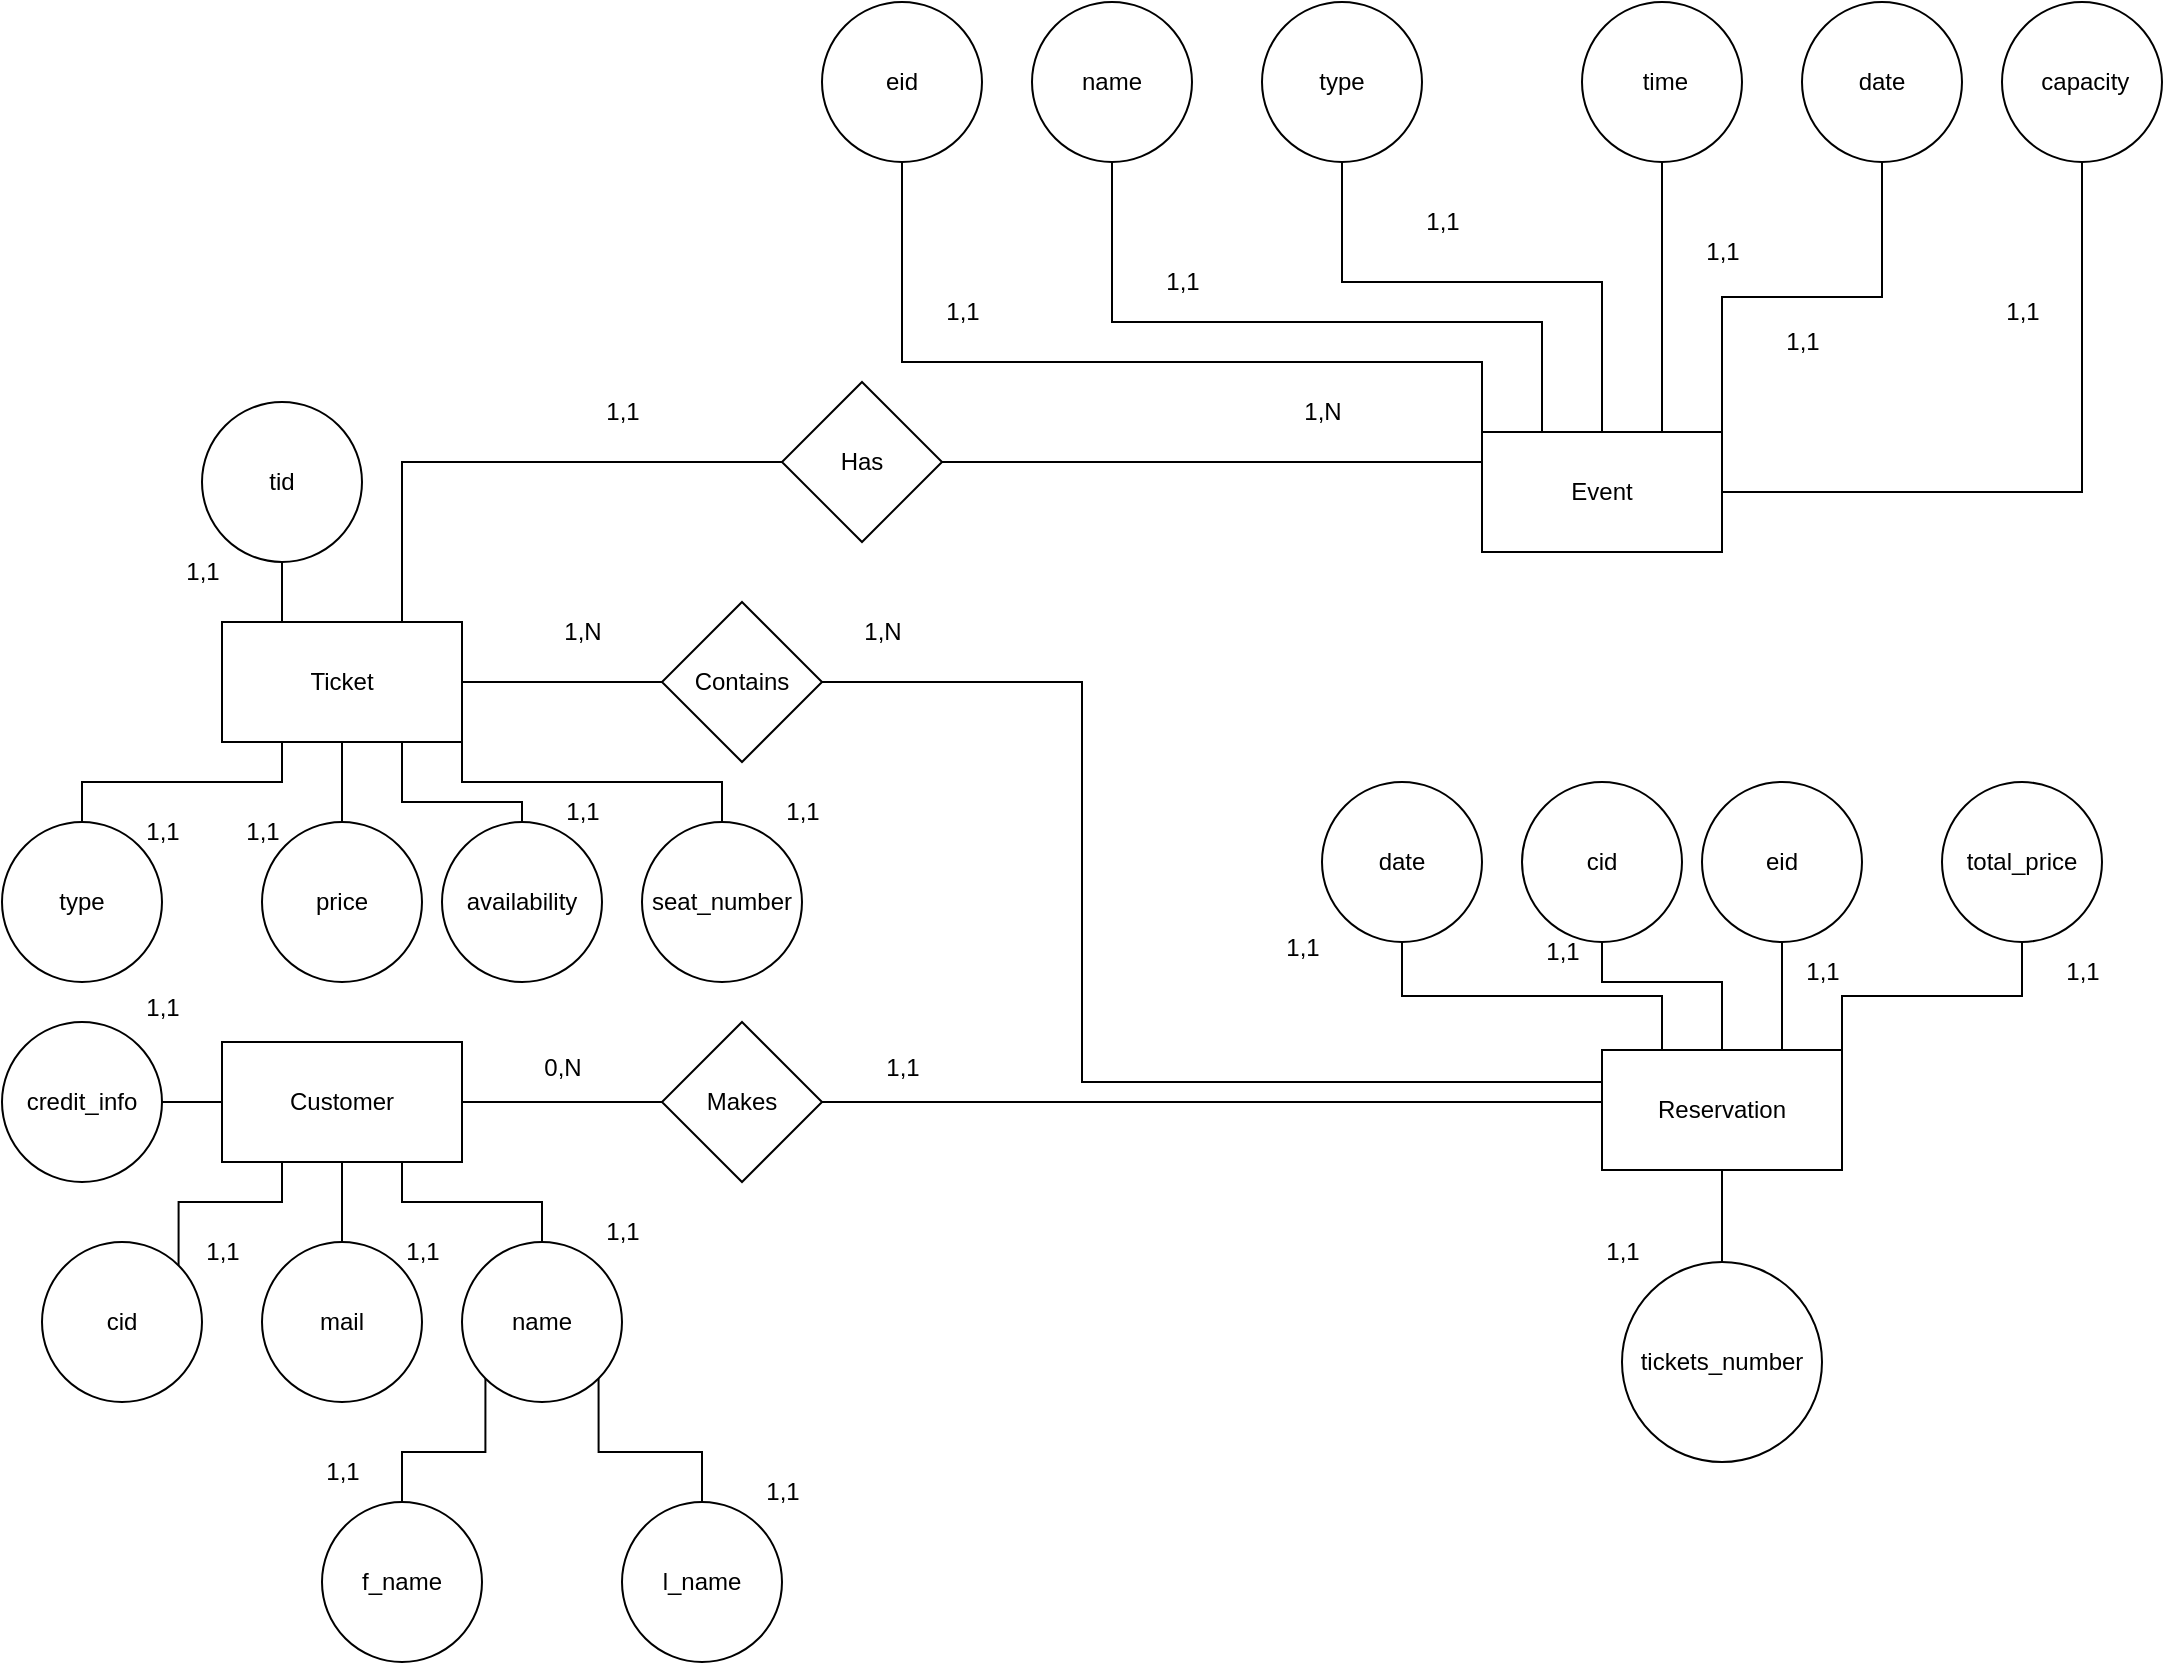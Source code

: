 <mxfile version="24.8.3">
  <diagram name="Page-1" id="lSfYvXwJJSKiwprr-NW_">
    <mxGraphModel dx="1050" dy="1343" grid="1" gridSize="10" guides="1" tooltips="1" connect="1" arrows="1" fold="1" page="1" pageScale="1" pageWidth="1169" pageHeight="827" math="0" shadow="0">
      <root>
        <mxCell id="0" />
        <mxCell id="1" parent="0" />
        <mxCell id="uk5T1yYV-4vCUlkxO84s-7" style="edgeStyle=orthogonalEdgeStyle;rounded=0;orthogonalLoop=1;jettySize=auto;html=1;exitX=0;exitY=0.5;exitDx=0;exitDy=0;entryX=1;entryY=0.5;entryDx=0;entryDy=0;endArrow=none;endFill=0;" parent="1" source="uk5T1yYV-4vCUlkxO84s-1" target="uk5T1yYV-4vCUlkxO84s-5" edge="1">
          <mxGeometry relative="1" as="geometry">
            <Array as="points">
              <mxPoint x="810" y="370" />
              <mxPoint x="550" y="370" />
              <mxPoint x="550" y="170" />
            </Array>
          </mxGeometry>
        </mxCell>
        <mxCell id="uk5T1yYV-4vCUlkxO84s-41" style="edgeStyle=orthogonalEdgeStyle;rounded=0;orthogonalLoop=1;jettySize=auto;html=1;exitX=0.5;exitY=1;exitDx=0;exitDy=0;entryX=0.5;entryY=0;entryDx=0;entryDy=0;endArrow=none;endFill=0;" parent="1" source="uk5T1yYV-4vCUlkxO84s-1" target="uk5T1yYV-4vCUlkxO84s-40" edge="1">
          <mxGeometry relative="1" as="geometry" />
        </mxCell>
        <mxCell id="uk5T1yYV-4vCUlkxO84s-1" value="Reservation" style="rounded=0;whiteSpace=wrap;html=1;" parent="1" vertex="1">
          <mxGeometry x="810" y="354" width="120" height="60" as="geometry" />
        </mxCell>
        <mxCell id="uk5T1yYV-4vCUlkxO84s-9" value="" style="edgeStyle=orthogonalEdgeStyle;rounded=0;orthogonalLoop=1;jettySize=auto;html=1;endArrow=none;endFill=0;" parent="1" source="uk5T1yYV-4vCUlkxO84s-2" target="uk5T1yYV-4vCUlkxO84s-8" edge="1">
          <mxGeometry relative="1" as="geometry" />
        </mxCell>
        <mxCell id="uk5T1yYV-4vCUlkxO84s-65" style="edgeStyle=orthogonalEdgeStyle;rounded=0;orthogonalLoop=1;jettySize=auto;html=1;exitX=0;exitY=0.5;exitDx=0;exitDy=0;entryX=1;entryY=0.5;entryDx=0;entryDy=0;endArrow=none;endFill=0;" parent="1" source="uk5T1yYV-4vCUlkxO84s-2" target="uk5T1yYV-4vCUlkxO84s-61" edge="1">
          <mxGeometry relative="1" as="geometry" />
        </mxCell>
        <mxCell id="uk5T1yYV-4vCUlkxO84s-66" style="edgeStyle=orthogonalEdgeStyle;rounded=0;orthogonalLoop=1;jettySize=auto;html=1;exitX=0.25;exitY=1;exitDx=0;exitDy=0;entryX=1;entryY=0;entryDx=0;entryDy=0;endArrow=none;endFill=0;" parent="1" source="uk5T1yYV-4vCUlkxO84s-2" target="uk5T1yYV-4vCUlkxO84s-60" edge="1">
          <mxGeometry relative="1" as="geometry" />
        </mxCell>
        <mxCell id="uk5T1yYV-4vCUlkxO84s-67" style="edgeStyle=orthogonalEdgeStyle;rounded=0;orthogonalLoop=1;jettySize=auto;html=1;exitX=0.5;exitY=1;exitDx=0;exitDy=0;entryX=0.5;entryY=0;entryDx=0;entryDy=0;endArrow=none;endFill=0;" parent="1" source="uk5T1yYV-4vCUlkxO84s-2" target="uk5T1yYV-4vCUlkxO84s-59" edge="1">
          <mxGeometry relative="1" as="geometry" />
        </mxCell>
        <mxCell id="uk5T1yYV-4vCUlkxO84s-68" style="edgeStyle=orthogonalEdgeStyle;rounded=0;orthogonalLoop=1;jettySize=auto;html=1;exitX=0.75;exitY=1;exitDx=0;exitDy=0;entryX=0.5;entryY=0;entryDx=0;entryDy=0;endArrow=none;endFill=0;" parent="1" source="uk5T1yYV-4vCUlkxO84s-2" target="uk5T1yYV-4vCUlkxO84s-64" edge="1">
          <mxGeometry relative="1" as="geometry" />
        </mxCell>
        <mxCell id="uk5T1yYV-4vCUlkxO84s-2" value="Customer" style="rounded=0;whiteSpace=wrap;html=1;" parent="1" vertex="1">
          <mxGeometry x="120" y="350" width="120" height="60" as="geometry" />
        </mxCell>
        <mxCell id="-a2zxC-v7SwTd9i5o0JC-10" style="edgeStyle=orthogonalEdgeStyle;rounded=0;orthogonalLoop=1;jettySize=auto;html=1;exitX=0;exitY=0.25;exitDx=0;exitDy=0;entryX=1;entryY=0.5;entryDx=0;entryDy=0;endArrow=none;endFill=0;" edge="1" parent="1" source="uk5T1yYV-4vCUlkxO84s-3" target="-a2zxC-v7SwTd9i5o0JC-4">
          <mxGeometry relative="1" as="geometry" />
        </mxCell>
        <mxCell id="uk5T1yYV-4vCUlkxO84s-3" value="Event" style="rounded=0;whiteSpace=wrap;html=1;" parent="1" vertex="1">
          <mxGeometry x="750" y="45" width="120" height="60" as="geometry" />
        </mxCell>
        <mxCell id="uk5T1yYV-4vCUlkxO84s-6" value="" style="edgeStyle=orthogonalEdgeStyle;rounded=0;orthogonalLoop=1;jettySize=auto;html=1;endArrow=none;endFill=0;" parent="1" source="uk5T1yYV-4vCUlkxO84s-4" target="uk5T1yYV-4vCUlkxO84s-5" edge="1">
          <mxGeometry relative="1" as="geometry" />
        </mxCell>
        <mxCell id="uk5T1yYV-4vCUlkxO84s-47" value="" style="edgeStyle=orthogonalEdgeStyle;rounded=0;orthogonalLoop=1;jettySize=auto;html=1;endArrow=none;endFill=0;" parent="1" source="uk5T1yYV-4vCUlkxO84s-4" target="uk5T1yYV-4vCUlkxO84s-46" edge="1">
          <mxGeometry relative="1" as="geometry">
            <Array as="points">
              <mxPoint x="150" y="130" />
              <mxPoint x="150" y="130" />
            </Array>
          </mxGeometry>
        </mxCell>
        <mxCell id="uk5T1yYV-4vCUlkxO84s-54" style="edgeStyle=orthogonalEdgeStyle;rounded=0;orthogonalLoop=1;jettySize=auto;html=1;exitX=0.25;exitY=1;exitDx=0;exitDy=0;entryX=0.5;entryY=0;entryDx=0;entryDy=0;endArrow=none;endFill=0;" parent="1" source="uk5T1yYV-4vCUlkxO84s-4" target="uk5T1yYV-4vCUlkxO84s-53" edge="1">
          <mxGeometry relative="1" as="geometry">
            <Array as="points">
              <mxPoint x="150" y="220" />
              <mxPoint x="50" y="220" />
            </Array>
          </mxGeometry>
        </mxCell>
        <mxCell id="uk5T1yYV-4vCUlkxO84s-55" style="edgeStyle=orthogonalEdgeStyle;rounded=0;orthogonalLoop=1;jettySize=auto;html=1;exitX=0.5;exitY=1;exitDx=0;exitDy=0;endArrow=none;endFill=0;" parent="1" source="uk5T1yYV-4vCUlkxO84s-4" target="uk5T1yYV-4vCUlkxO84s-52" edge="1">
          <mxGeometry relative="1" as="geometry" />
        </mxCell>
        <mxCell id="uk5T1yYV-4vCUlkxO84s-56" style="edgeStyle=orthogonalEdgeStyle;rounded=0;orthogonalLoop=1;jettySize=auto;html=1;exitX=0.75;exitY=1;exitDx=0;exitDy=0;entryX=0.5;entryY=0;entryDx=0;entryDy=0;endArrow=none;endFill=0;" parent="1" source="uk5T1yYV-4vCUlkxO84s-4" target="uk5T1yYV-4vCUlkxO84s-51" edge="1">
          <mxGeometry relative="1" as="geometry">
            <Array as="points">
              <mxPoint x="210" y="230" />
              <mxPoint x="270" y="230" />
            </Array>
          </mxGeometry>
        </mxCell>
        <mxCell id="uk5T1yYV-4vCUlkxO84s-73" style="edgeStyle=orthogonalEdgeStyle;rounded=0;orthogonalLoop=1;jettySize=auto;html=1;exitX=1;exitY=0.75;exitDx=0;exitDy=0;endArrow=none;endFill=0;" parent="1" source="uk5T1yYV-4vCUlkxO84s-4" target="uk5T1yYV-4vCUlkxO84s-50" edge="1">
          <mxGeometry relative="1" as="geometry">
            <Array as="points">
              <mxPoint x="240" y="220" />
              <mxPoint x="370" y="220" />
            </Array>
          </mxGeometry>
        </mxCell>
        <mxCell id="-a2zxC-v7SwTd9i5o0JC-5" style="edgeStyle=orthogonalEdgeStyle;rounded=0;orthogonalLoop=1;jettySize=auto;html=1;exitX=0.75;exitY=0;exitDx=0;exitDy=0;entryX=0;entryY=0.5;entryDx=0;entryDy=0;endArrow=none;endFill=0;" edge="1" parent="1" source="uk5T1yYV-4vCUlkxO84s-4" target="-a2zxC-v7SwTd9i5o0JC-4">
          <mxGeometry relative="1" as="geometry" />
        </mxCell>
        <mxCell id="uk5T1yYV-4vCUlkxO84s-4" value="Ticket" style="rounded=0;whiteSpace=wrap;html=1;" parent="1" vertex="1">
          <mxGeometry x="120" y="140" width="120" height="60" as="geometry" />
        </mxCell>
        <mxCell id="uk5T1yYV-4vCUlkxO84s-5" value="Contains" style="rhombus;whiteSpace=wrap;html=1;rounded=0;" parent="1" vertex="1">
          <mxGeometry x="340" y="130" width="80" height="80" as="geometry" />
        </mxCell>
        <mxCell id="uk5T1yYV-4vCUlkxO84s-11" style="edgeStyle=orthogonalEdgeStyle;rounded=0;orthogonalLoop=1;jettySize=auto;html=1;exitX=1;exitY=0.5;exitDx=0;exitDy=0;entryX=0;entryY=0.5;entryDx=0;entryDy=0;endArrow=none;endFill=0;" parent="1" source="uk5T1yYV-4vCUlkxO84s-8" target="uk5T1yYV-4vCUlkxO84s-1" edge="1">
          <mxGeometry relative="1" as="geometry">
            <Array as="points">
              <mxPoint x="810" y="380" />
            </Array>
          </mxGeometry>
        </mxCell>
        <mxCell id="uk5T1yYV-4vCUlkxO84s-8" value="Makes" style="rhombus;whiteSpace=wrap;html=1;rounded=0;" parent="1" vertex="1">
          <mxGeometry x="340" y="340" width="80" height="80" as="geometry" />
        </mxCell>
        <mxCell id="uk5T1yYV-4vCUlkxO84s-14" value="1,1" style="text;html=1;align=center;verticalAlign=middle;resizable=0;points=[];autosize=1;strokeColor=none;fillColor=none;" parent="1" vertex="1">
          <mxGeometry x="70" y="318" width="40" height="30" as="geometry" />
        </mxCell>
        <mxCell id="uk5T1yYV-4vCUlkxO84s-15" value="1,N" style="text;html=1;align=center;verticalAlign=middle;resizable=0;points=[];autosize=1;strokeColor=none;fillColor=none;" parent="1" vertex="1">
          <mxGeometry x="430" y="130" width="40" height="30" as="geometry" />
        </mxCell>
        <mxCell id="uk5T1yYV-4vCUlkxO84s-16" value="0,N" style="text;html=1;align=center;verticalAlign=middle;resizable=0;points=[];autosize=1;strokeColor=none;fillColor=none;" parent="1" vertex="1">
          <mxGeometry x="270" y="348" width="40" height="30" as="geometry" />
        </mxCell>
        <mxCell id="uk5T1yYV-4vCUlkxO84s-17" value="1,1" style="text;html=1;align=center;verticalAlign=middle;resizable=0;points=[];autosize=1;strokeColor=none;fillColor=none;" parent="1" vertex="1">
          <mxGeometry x="440" y="348" width="40" height="30" as="geometry" />
        </mxCell>
        <mxCell id="uk5T1yYV-4vCUlkxO84s-27" style="edgeStyle=orthogonalEdgeStyle;rounded=0;orthogonalLoop=1;jettySize=auto;html=1;exitX=0.5;exitY=1;exitDx=0;exitDy=0;entryX=0;entryY=0;entryDx=0;entryDy=0;endArrow=none;endFill=0;" parent="1" source="uk5T1yYV-4vCUlkxO84s-18" target="uk5T1yYV-4vCUlkxO84s-3" edge="1">
          <mxGeometry relative="1" as="geometry">
            <Array as="points">
              <mxPoint x="460" y="10" />
              <mxPoint x="750" y="10" />
            </Array>
          </mxGeometry>
        </mxCell>
        <mxCell id="uk5T1yYV-4vCUlkxO84s-18" value="eid" style="ellipse;whiteSpace=wrap;html=1;rounded=0;" parent="1" vertex="1">
          <mxGeometry x="420" y="-170" width="80" height="80" as="geometry" />
        </mxCell>
        <mxCell id="uk5T1yYV-4vCUlkxO84s-28" style="edgeStyle=orthogonalEdgeStyle;rounded=0;orthogonalLoop=1;jettySize=auto;html=1;exitX=0.5;exitY=1;exitDx=0;exitDy=0;entryX=0.25;entryY=0;entryDx=0;entryDy=0;endArrow=none;endFill=0;" parent="1" source="uk5T1yYV-4vCUlkxO84s-21" target="uk5T1yYV-4vCUlkxO84s-3" edge="1">
          <mxGeometry relative="1" as="geometry">
            <Array as="points">
              <mxPoint x="565" y="-10" />
              <mxPoint x="780" y="-10" />
            </Array>
          </mxGeometry>
        </mxCell>
        <mxCell id="uk5T1yYV-4vCUlkxO84s-21" value="name" style="ellipse;whiteSpace=wrap;html=1;rounded=0;" parent="1" vertex="1">
          <mxGeometry x="525" y="-170" width="80" height="80" as="geometry" />
        </mxCell>
        <mxCell id="-a2zxC-v7SwTd9i5o0JC-11" style="edgeStyle=orthogonalEdgeStyle;rounded=0;orthogonalLoop=1;jettySize=auto;html=1;exitX=0.5;exitY=1;exitDx=0;exitDy=0;entryX=1;entryY=0.5;entryDx=0;entryDy=0;endArrow=none;endFill=0;" edge="1" parent="1" source="uk5T1yYV-4vCUlkxO84s-23" target="uk5T1yYV-4vCUlkxO84s-3">
          <mxGeometry relative="1" as="geometry" />
        </mxCell>
        <mxCell id="uk5T1yYV-4vCUlkxO84s-23" value="&amp;nbsp;capacity" style="ellipse;whiteSpace=wrap;html=1;aspect=fixed;" parent="1" vertex="1">
          <mxGeometry x="1010" y="-170" width="80" height="80" as="geometry" />
        </mxCell>
        <mxCell id="uk5T1yYV-4vCUlkxO84s-31" style="edgeStyle=orthogonalEdgeStyle;rounded=0;orthogonalLoop=1;jettySize=auto;html=1;exitX=0.5;exitY=1;exitDx=0;exitDy=0;entryX=1;entryY=0;entryDx=0;entryDy=0;endArrow=none;endFill=0;" parent="1" source="uk5T1yYV-4vCUlkxO84s-24" target="uk5T1yYV-4vCUlkxO84s-3" edge="1">
          <mxGeometry relative="1" as="geometry" />
        </mxCell>
        <mxCell id="uk5T1yYV-4vCUlkxO84s-24" value="date" style="ellipse;whiteSpace=wrap;html=1;aspect=fixed;" parent="1" vertex="1">
          <mxGeometry x="910" y="-170" width="80" height="80" as="geometry" />
        </mxCell>
        <mxCell id="uk5T1yYV-4vCUlkxO84s-29" style="edgeStyle=orthogonalEdgeStyle;rounded=0;orthogonalLoop=1;jettySize=auto;html=1;exitX=0.5;exitY=1;exitDx=0;exitDy=0;entryX=0.5;entryY=0;entryDx=0;entryDy=0;endArrow=none;endFill=0;" parent="1" source="uk5T1yYV-4vCUlkxO84s-25" target="uk5T1yYV-4vCUlkxO84s-3" edge="1">
          <mxGeometry relative="1" as="geometry">
            <Array as="points">
              <mxPoint x="680" y="-30" />
              <mxPoint x="810" y="-30" />
            </Array>
          </mxGeometry>
        </mxCell>
        <mxCell id="uk5T1yYV-4vCUlkxO84s-25" value="type" style="ellipse;whiteSpace=wrap;html=1;aspect=fixed;" parent="1" vertex="1">
          <mxGeometry x="640" y="-170" width="80" height="80" as="geometry" />
        </mxCell>
        <mxCell id="uk5T1yYV-4vCUlkxO84s-30" style="edgeStyle=orthogonalEdgeStyle;rounded=0;orthogonalLoop=1;jettySize=auto;html=1;exitX=0.5;exitY=1;exitDx=0;exitDy=0;entryX=0.75;entryY=0;entryDx=0;entryDy=0;endArrow=none;endFill=0;" parent="1" source="uk5T1yYV-4vCUlkxO84s-26" target="uk5T1yYV-4vCUlkxO84s-3" edge="1">
          <mxGeometry relative="1" as="geometry">
            <Array as="points">
              <mxPoint x="840" y="-90" />
            </Array>
          </mxGeometry>
        </mxCell>
        <mxCell id="uk5T1yYV-4vCUlkxO84s-26" value="&amp;nbsp;time" style="ellipse;whiteSpace=wrap;html=1;aspect=fixed;" parent="1" vertex="1">
          <mxGeometry x="800" y="-170" width="80" height="80" as="geometry" />
        </mxCell>
        <mxCell id="uk5T1yYV-4vCUlkxO84s-42" style="edgeStyle=orthogonalEdgeStyle;rounded=0;orthogonalLoop=1;jettySize=auto;html=1;exitX=0.5;exitY=1;exitDx=0;exitDy=0;entryX=0.25;entryY=0;entryDx=0;entryDy=0;endArrow=none;endFill=0;" parent="1" source="uk5T1yYV-4vCUlkxO84s-33" target="uk5T1yYV-4vCUlkxO84s-1" edge="1">
          <mxGeometry relative="1" as="geometry" />
        </mxCell>
        <mxCell id="uk5T1yYV-4vCUlkxO84s-33" value="date" style="ellipse;whiteSpace=wrap;html=1;rounded=0;" parent="1" vertex="1">
          <mxGeometry x="670" y="220" width="80" height="80" as="geometry" />
        </mxCell>
        <mxCell id="uk5T1yYV-4vCUlkxO84s-44" style="edgeStyle=orthogonalEdgeStyle;rounded=0;orthogonalLoop=1;jettySize=auto;html=1;exitX=0.5;exitY=1;exitDx=0;exitDy=0;entryX=0.75;entryY=0;entryDx=0;entryDy=0;endArrow=none;endFill=0;" parent="1" source="uk5T1yYV-4vCUlkxO84s-35" target="uk5T1yYV-4vCUlkxO84s-1" edge="1">
          <mxGeometry relative="1" as="geometry" />
        </mxCell>
        <mxCell id="uk5T1yYV-4vCUlkxO84s-35" value="eid" style="ellipse;whiteSpace=wrap;html=1;rounded=0;" parent="1" vertex="1">
          <mxGeometry x="860" y="220" width="80" height="80" as="geometry" />
        </mxCell>
        <mxCell id="uk5T1yYV-4vCUlkxO84s-43" style="edgeStyle=orthogonalEdgeStyle;rounded=0;orthogonalLoop=1;jettySize=auto;html=1;exitX=0.5;exitY=1;exitDx=0;exitDy=0;entryX=0.5;entryY=0;entryDx=0;entryDy=0;endArrow=none;endFill=0;" parent="1" source="uk5T1yYV-4vCUlkxO84s-37" target="uk5T1yYV-4vCUlkxO84s-1" edge="1">
          <mxGeometry relative="1" as="geometry">
            <Array as="points">
              <mxPoint x="810" y="320" />
              <mxPoint x="870" y="320" />
            </Array>
          </mxGeometry>
        </mxCell>
        <mxCell id="uk5T1yYV-4vCUlkxO84s-37" value="cid" style="ellipse;whiteSpace=wrap;html=1;rounded=0;" parent="1" vertex="1">
          <mxGeometry x="770" y="220" width="80" height="80" as="geometry" />
        </mxCell>
        <mxCell id="uk5T1yYV-4vCUlkxO84s-45" style="edgeStyle=orthogonalEdgeStyle;rounded=0;orthogonalLoop=1;jettySize=auto;html=1;exitX=0.5;exitY=1;exitDx=0;exitDy=0;entryX=1;entryY=0;entryDx=0;entryDy=0;endArrow=none;endFill=0;" parent="1" source="uk5T1yYV-4vCUlkxO84s-39" target="uk5T1yYV-4vCUlkxO84s-1" edge="1">
          <mxGeometry relative="1" as="geometry" />
        </mxCell>
        <mxCell id="uk5T1yYV-4vCUlkxO84s-39" value="total_price" style="ellipse;whiteSpace=wrap;html=1;aspect=fixed;" parent="1" vertex="1">
          <mxGeometry x="980" y="220" width="80" height="80" as="geometry" />
        </mxCell>
        <mxCell id="uk5T1yYV-4vCUlkxO84s-40" value="tickets_number" style="ellipse;whiteSpace=wrap;html=1;aspect=fixed;" parent="1" vertex="1">
          <mxGeometry x="820" y="460" width="100" height="100" as="geometry" />
        </mxCell>
        <mxCell id="uk5T1yYV-4vCUlkxO84s-46" value="tid" style="ellipse;whiteSpace=wrap;html=1;rounded=0;" parent="1" vertex="1">
          <mxGeometry x="110" y="30" width="80" height="80" as="geometry" />
        </mxCell>
        <mxCell id="uk5T1yYV-4vCUlkxO84s-50" value="seat_number" style="ellipse;whiteSpace=wrap;html=1;aspect=fixed;" parent="1" vertex="1">
          <mxGeometry x="330" y="240" width="80" height="80" as="geometry" />
        </mxCell>
        <mxCell id="uk5T1yYV-4vCUlkxO84s-51" value="availability" style="ellipse;whiteSpace=wrap;html=1;aspect=fixed;" parent="1" vertex="1">
          <mxGeometry x="230" y="240" width="80" height="80" as="geometry" />
        </mxCell>
        <mxCell id="uk5T1yYV-4vCUlkxO84s-52" value="price" style="ellipse;whiteSpace=wrap;html=1;aspect=fixed;" parent="1" vertex="1">
          <mxGeometry x="140" y="240" width="80" height="80" as="geometry" />
        </mxCell>
        <mxCell id="uk5T1yYV-4vCUlkxO84s-53" value="type" style="ellipse;whiteSpace=wrap;html=1;aspect=fixed;" parent="1" vertex="1">
          <mxGeometry x="10" y="240" width="80" height="80" as="geometry" />
        </mxCell>
        <mxCell id="uk5T1yYV-4vCUlkxO84s-59" value="mail" style="ellipse;whiteSpace=wrap;html=1;aspect=fixed;" parent="1" vertex="1">
          <mxGeometry x="140" y="450" width="80" height="80" as="geometry" />
        </mxCell>
        <mxCell id="uk5T1yYV-4vCUlkxO84s-60" value="cid" style="ellipse;whiteSpace=wrap;html=1;aspect=fixed;" parent="1" vertex="1">
          <mxGeometry x="30" y="450" width="80" height="80" as="geometry" />
        </mxCell>
        <mxCell id="uk5T1yYV-4vCUlkxO84s-61" value="credit_info" style="ellipse;whiteSpace=wrap;html=1;aspect=fixed;" parent="1" vertex="1">
          <mxGeometry x="10" y="340" width="80" height="80" as="geometry" />
        </mxCell>
        <mxCell id="uk5T1yYV-4vCUlkxO84s-62" value="l_name" style="ellipse;whiteSpace=wrap;html=1;aspect=fixed;" parent="1" vertex="1">
          <mxGeometry x="320" y="580" width="80" height="80" as="geometry" />
        </mxCell>
        <mxCell id="uk5T1yYV-4vCUlkxO84s-63" value="f_name" style="ellipse;whiteSpace=wrap;html=1;aspect=fixed;" parent="1" vertex="1">
          <mxGeometry x="170" y="580" width="80" height="80" as="geometry" />
        </mxCell>
        <mxCell id="uk5T1yYV-4vCUlkxO84s-70" style="edgeStyle=orthogonalEdgeStyle;rounded=0;orthogonalLoop=1;jettySize=auto;html=1;exitX=0;exitY=1;exitDx=0;exitDy=0;entryX=0.5;entryY=0;entryDx=0;entryDy=0;endArrow=none;endFill=0;" parent="1" source="uk5T1yYV-4vCUlkxO84s-64" target="uk5T1yYV-4vCUlkxO84s-63" edge="1">
          <mxGeometry relative="1" as="geometry" />
        </mxCell>
        <mxCell id="uk5T1yYV-4vCUlkxO84s-71" style="edgeStyle=orthogonalEdgeStyle;rounded=0;orthogonalLoop=1;jettySize=auto;html=1;exitX=1;exitY=1;exitDx=0;exitDy=0;entryX=0.5;entryY=0;entryDx=0;entryDy=0;endArrow=none;endFill=0;" parent="1" source="uk5T1yYV-4vCUlkxO84s-64" target="uk5T1yYV-4vCUlkxO84s-62" edge="1">
          <mxGeometry relative="1" as="geometry" />
        </mxCell>
        <mxCell id="uk5T1yYV-4vCUlkxO84s-64" value="name" style="ellipse;whiteSpace=wrap;html=1;aspect=fixed;" parent="1" vertex="1">
          <mxGeometry x="240" y="450" width="80" height="80" as="geometry" />
        </mxCell>
        <mxCell id="biB-jp_Qq15eVGGiDJQu-1" value="1,1" style="text;html=1;align=center;verticalAlign=middle;resizable=0;points=[];autosize=1;strokeColor=none;fillColor=none;" parent="1" vertex="1">
          <mxGeometry x="90" y="100" width="40" height="30" as="geometry" />
        </mxCell>
        <mxCell id="biB-jp_Qq15eVGGiDJQu-2" value="1,1" style="text;html=1;align=center;verticalAlign=middle;resizable=0;points=[];autosize=1;strokeColor=none;fillColor=none;" parent="1" vertex="1">
          <mxGeometry x="70" y="230" width="40" height="30" as="geometry" />
        </mxCell>
        <mxCell id="biB-jp_Qq15eVGGiDJQu-3" value="1,1" style="text;html=1;align=center;verticalAlign=middle;resizable=0;points=[];autosize=1;strokeColor=none;fillColor=none;" parent="1" vertex="1">
          <mxGeometry x="390" y="220" width="40" height="30" as="geometry" />
        </mxCell>
        <mxCell id="biB-jp_Qq15eVGGiDJQu-4" value="1,1" style="text;html=1;align=center;verticalAlign=middle;resizable=0;points=[];autosize=1;strokeColor=none;fillColor=none;" parent="1" vertex="1">
          <mxGeometry x="120" y="230" width="40" height="30" as="geometry" />
        </mxCell>
        <mxCell id="biB-jp_Qq15eVGGiDJQu-5" value="1,1" style="text;html=1;align=center;verticalAlign=middle;resizable=0;points=[];autosize=1;strokeColor=none;fillColor=none;" parent="1" vertex="1">
          <mxGeometry x="300" y="430" width="40" height="30" as="geometry" />
        </mxCell>
        <mxCell id="biB-jp_Qq15eVGGiDJQu-6" value="1,1" style="text;html=1;align=center;verticalAlign=middle;resizable=0;points=[];autosize=1;strokeColor=none;fillColor=none;" parent="1" vertex="1">
          <mxGeometry x="280" y="220" width="40" height="30" as="geometry" />
        </mxCell>
        <mxCell id="biB-jp_Qq15eVGGiDJQu-7" value="1,1" style="text;html=1;align=center;verticalAlign=middle;resizable=0;points=[];autosize=1;strokeColor=none;fillColor=none;" parent="1" vertex="1">
          <mxGeometry x="160" y="550" width="40" height="30" as="geometry" />
        </mxCell>
        <mxCell id="biB-jp_Qq15eVGGiDJQu-8" value="1,1" style="text;html=1;align=center;verticalAlign=middle;resizable=0;points=[];autosize=1;strokeColor=none;fillColor=none;" parent="1" vertex="1">
          <mxGeometry x="380" y="560" width="40" height="30" as="geometry" />
        </mxCell>
        <mxCell id="biB-jp_Qq15eVGGiDJQu-9" value="1,1" style="text;html=1;align=center;verticalAlign=middle;resizable=0;points=[];autosize=1;strokeColor=none;fillColor=none;" parent="1" vertex="1">
          <mxGeometry x="100" y="440" width="40" height="30" as="geometry" />
        </mxCell>
        <mxCell id="biB-jp_Qq15eVGGiDJQu-10" value="1,1" style="text;html=1;align=center;verticalAlign=middle;resizable=0;points=[];autosize=1;strokeColor=none;fillColor=none;" parent="1" vertex="1">
          <mxGeometry x="200" y="440" width="40" height="30" as="geometry" />
        </mxCell>
        <mxCell id="biB-jp_Qq15eVGGiDJQu-11" value="1,1" style="text;html=1;align=center;verticalAlign=middle;resizable=0;points=[];autosize=1;strokeColor=none;fillColor=none;" parent="1" vertex="1">
          <mxGeometry x="710" y="-75" width="40" height="30" as="geometry" />
        </mxCell>
        <mxCell id="biB-jp_Qq15eVGGiDJQu-12" value="1,1" style="text;html=1;align=center;verticalAlign=middle;resizable=0;points=[];autosize=1;strokeColor=none;fillColor=none;" parent="1" vertex="1">
          <mxGeometry x="580" y="-45" width="40" height="30" as="geometry" />
        </mxCell>
        <mxCell id="biB-jp_Qq15eVGGiDJQu-13" value="1,1" style="text;html=1;align=center;verticalAlign=middle;resizable=0;points=[];autosize=1;strokeColor=none;fillColor=none;" parent="1" vertex="1">
          <mxGeometry x="470" y="-30" width="40" height="30" as="geometry" />
        </mxCell>
        <mxCell id="biB-jp_Qq15eVGGiDJQu-14" value="1,1" style="text;html=1;align=center;verticalAlign=middle;resizable=0;points=[];autosize=1;strokeColor=none;fillColor=none;" parent="1" vertex="1">
          <mxGeometry x="1030" y="300" width="40" height="30" as="geometry" />
        </mxCell>
        <mxCell id="biB-jp_Qq15eVGGiDJQu-15" value="1,1" style="text;html=1;align=center;verticalAlign=middle;resizable=0;points=[];autosize=1;strokeColor=none;fillColor=none;" parent="1" vertex="1">
          <mxGeometry x="900" y="300" width="40" height="30" as="geometry" />
        </mxCell>
        <mxCell id="biB-jp_Qq15eVGGiDJQu-16" value="1,1" style="text;html=1;align=center;verticalAlign=middle;resizable=0;points=[];autosize=1;strokeColor=none;fillColor=none;" parent="1" vertex="1">
          <mxGeometry x="770" y="290" width="40" height="30" as="geometry" />
        </mxCell>
        <mxCell id="biB-jp_Qq15eVGGiDJQu-17" value="1,1" style="text;html=1;align=center;verticalAlign=middle;resizable=0;points=[];autosize=1;strokeColor=none;fillColor=none;" parent="1" vertex="1">
          <mxGeometry x="640" y="288" width="40" height="30" as="geometry" />
        </mxCell>
        <mxCell id="biB-jp_Qq15eVGGiDJQu-18" value="1,1" style="text;html=1;align=center;verticalAlign=middle;resizable=0;points=[];autosize=1;strokeColor=none;fillColor=none;" parent="1" vertex="1">
          <mxGeometry x="800" y="440" width="40" height="30" as="geometry" />
        </mxCell>
        <mxCell id="biB-jp_Qq15eVGGiDJQu-19" value="1,1" style="text;html=1;align=center;verticalAlign=middle;resizable=0;points=[];autosize=1;strokeColor=none;fillColor=none;" parent="1" vertex="1">
          <mxGeometry x="890" y="-15" width="40" height="30" as="geometry" />
        </mxCell>
        <mxCell id="biB-jp_Qq15eVGGiDJQu-20" value="1,1" style="text;html=1;align=center;verticalAlign=middle;resizable=0;points=[];autosize=1;strokeColor=none;fillColor=none;" parent="1" vertex="1">
          <mxGeometry x="850" y="-60" width="40" height="30" as="geometry" />
        </mxCell>
        <mxCell id="biB-jp_Qq15eVGGiDJQu-21" value="1,1" style="text;html=1;align=center;verticalAlign=middle;resizable=0;points=[];autosize=1;strokeColor=none;fillColor=none;" parent="1" vertex="1">
          <mxGeometry x="1000" y="-30" width="40" height="30" as="geometry" />
        </mxCell>
        <mxCell id="-a2zxC-v7SwTd9i5o0JC-3" value="1,N" style="text;html=1;align=center;verticalAlign=middle;resizable=0;points=[];autosize=1;strokeColor=none;fillColor=none;" vertex="1" parent="1">
          <mxGeometry x="280" y="130" width="40" height="30" as="geometry" />
        </mxCell>
        <mxCell id="-a2zxC-v7SwTd9i5o0JC-4" value="Has" style="rhombus;whiteSpace=wrap;html=1;rounded=0;" vertex="1" parent="1">
          <mxGeometry x="400" y="20" width="80" height="80" as="geometry" />
        </mxCell>
        <mxCell id="-a2zxC-v7SwTd9i5o0JC-7" value="1,1" style="text;html=1;align=center;verticalAlign=middle;resizable=0;points=[];autosize=1;strokeColor=none;fillColor=none;" vertex="1" parent="1">
          <mxGeometry x="300" y="20" width="40" height="30" as="geometry" />
        </mxCell>
        <mxCell id="-a2zxC-v7SwTd9i5o0JC-8" value="1,N" style="text;html=1;align=center;verticalAlign=middle;resizable=0;points=[];autosize=1;strokeColor=none;fillColor=none;" vertex="1" parent="1">
          <mxGeometry x="650" y="20" width="40" height="30" as="geometry" />
        </mxCell>
      </root>
    </mxGraphModel>
  </diagram>
</mxfile>
